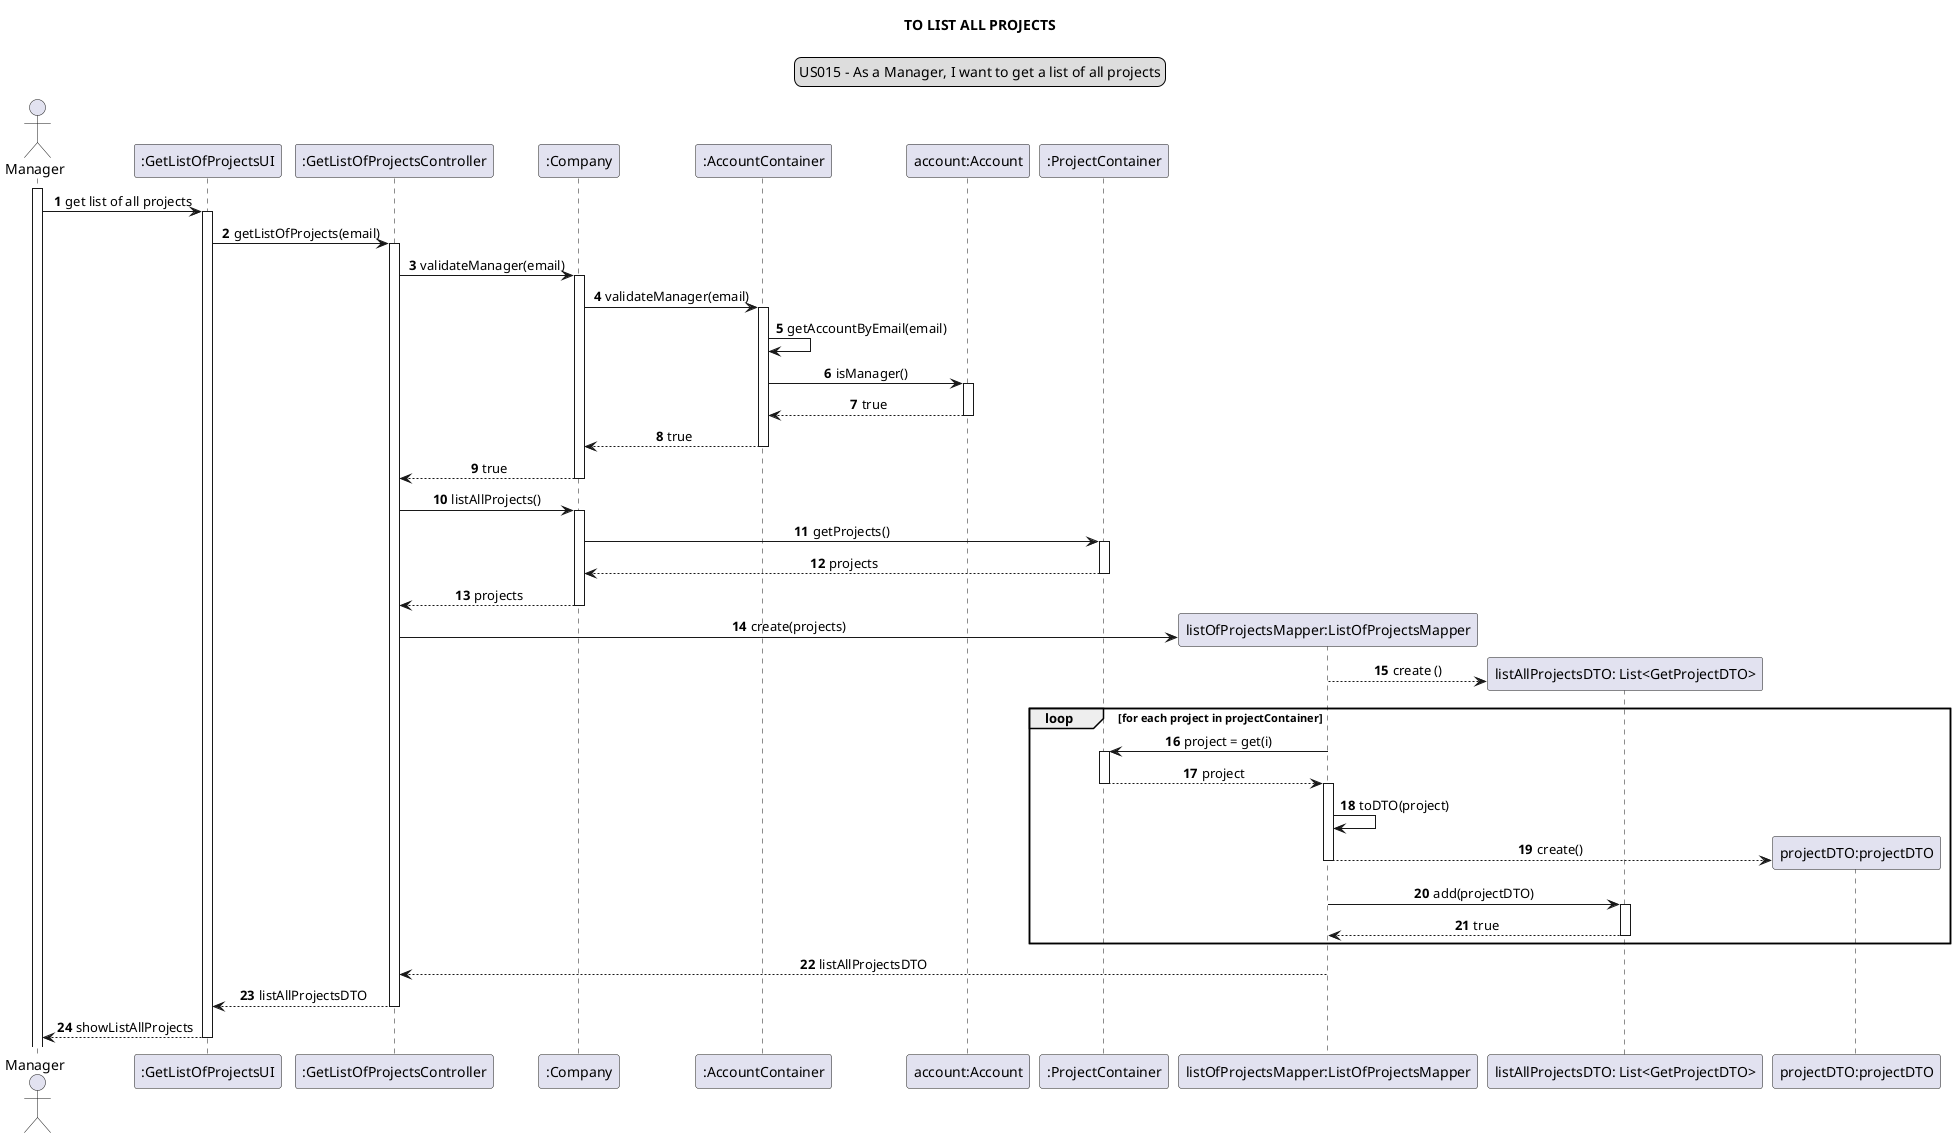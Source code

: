@startuml
skinparam sequenceMessageAlign center
title TO LIST ALL PROJECTS
legend top
US015 - As a Manager, I want to get a list of all projects
end legend
autonumber
actor Manager
participant ":GetListOfProjectsUI" as ui
participant ":GetListOfProjectsController" as controller
participant ":Company" as company
participant ":AccountContainer" as ac
participant "account:Account" as a
participant ":ProjectContainer" as pc
participant "listOfProjectsMapper:ListOfProjectsMapper" as mapper
participant "listAllProjectsDTO: List<GetProjectDTO>" as list
participant "projectDTO:projectDTO" as DTO

activate Manager
Manager -> ui: get list of all projects
activate ui
ui -> controller: getListOfProjects(email)
activate controller
controller -> company: validateManager(email)
activate company
company -> ac: validateManager(email)
activate ac
ac -> ac: getAccountByEmail(email)
ac -> a: isManager()
activate a
a --> ac: true
deactivate a
ac --> company: true
deactivate ac
company --> controller: true
deactivate company
controller -> company: listAllProjects()
activate company
company -> pc: getProjects()
activate pc
pc --> company: projects
deactivate pc
company --> controller: projects
deactivate company
create mapper
controller -> mapper: create(projects)
create list
mapper --> list: create ()
loop for each project in projectContainer
mapper -> pc: project = get(i)
activate pc
pc --> mapper: project
deactivate pc
activate mapper
mapper -> mapper : toDTO(project)
create DTO
mapper --> DTO : create()
deactivate mapper
mapper ->list :add(projectDTO)
activate list
list --> mapper : true
deactivate list
end loop
mapper --> controller :listAllProjectsDTO
deactivate mapper
controller --> ui: listAllProjectsDTO
deactivate controller
ui --> Manager: showListAllProjects
deactivate ui
@enduml